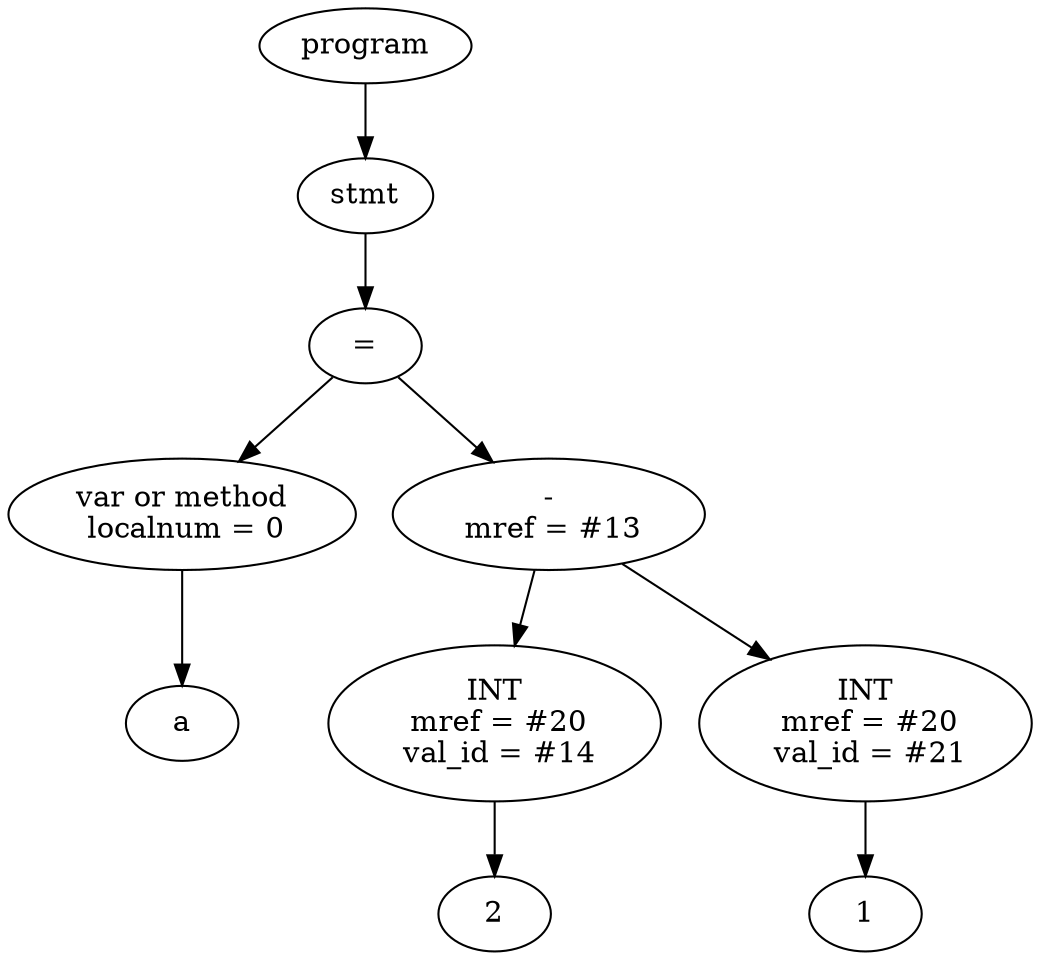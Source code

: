 digraph G {
Id01788B88 [label="program"]
Id01793DA0 [label="stmt"]
Id01793D40 [label="="]
Id01793BC0 [label="var or method\n localnum = 0"]
IdVal01793BC0 [label="a"]
Id01793BC0->IdVal01793BC0
Id01793CE0 [label="-\n mref = #13"]
Id01793C20 [label="INT\n mref = #20\n val_id = #14"]
IdVal01793C20 [label="2"]
Id01793C20->IdVal01793C20
Id01793C80 [label="INT\n mref = #20\n val_id = #21"]
IdVal01793C80 [label="1"]
Id01793C80->IdVal01793C80
Id01793CE0->Id01793C20
Id01793CE0->Id01793C80
Id01793D40->Id01793BC0
Id01793D40->Id01793CE0
Id01793DA0->Id01793D40
Id01788B88->Id01793DA0
}